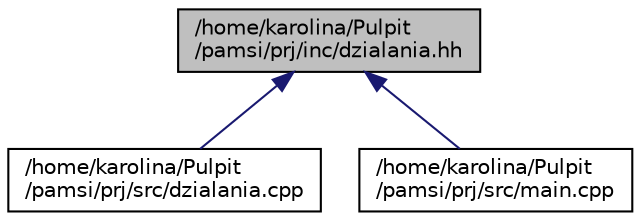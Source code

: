 digraph "/home/karolina/Pulpit/pamsi/prj/inc/dzialania.hh"
{
  edge [fontname="Helvetica",fontsize="10",labelfontname="Helvetica",labelfontsize="10"];
  node [fontname="Helvetica",fontsize="10",shape=record];
  Node1 [label="/home/karolina/Pulpit\l/pamsi/prj/inc/dzialania.hh",height=0.2,width=0.4,color="black", fillcolor="grey75", style="filled" fontcolor="black"];
  Node1 -> Node2 [dir="back",color="midnightblue",fontsize="10",style="solid",fontname="Helvetica"];
  Node2 [label="/home/karolina/Pulpit\l/pamsi/prj/src/dzialania.cpp",height=0.2,width=0.4,color="black", fillcolor="white", style="filled",URL="$dzialania_8cpp.html"];
  Node1 -> Node3 [dir="back",color="midnightblue",fontsize="10",style="solid",fontname="Helvetica"];
  Node3 [label="/home/karolina/Pulpit\l/pamsi/prj/src/main.cpp",height=0.2,width=0.4,color="black", fillcolor="white", style="filled",URL="$main_8cpp.html"];
}
